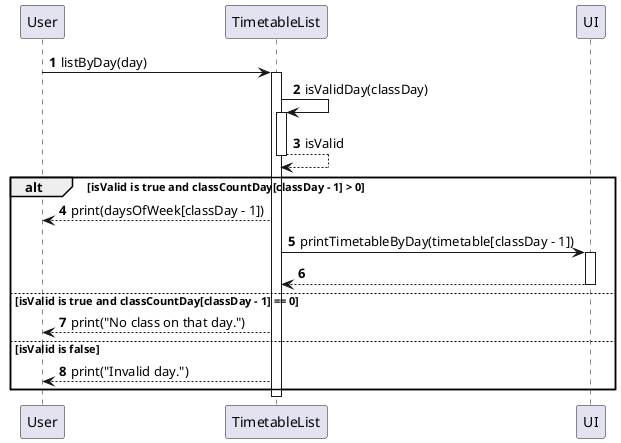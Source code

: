 @startuml
'https://plantuml.com/sequence-diagram

autonumber
participant "User" as user
participant "TimetableList" as timetableList
participant "UI" as ui

user -> timetableList: listByDay(day)
activate timetableList

timetableList -> timetableList: isValidDay(classDay)
activate timetableList
timetableList --> timetableList: isValid
deactivate timetableList

alt isValid is true and classCountDay[classDay - 1] > 0
    timetableList --> user: print(daysOfWeek[classDay - 1])
    timetableList -> ui: printTimetableByDay(timetable[classDay - 1])
    activate ui
    ui --> timetableList
    deactivate ui
else isValid is true and classCountDay[classDay - 1] == 0
    timetableList --> user: print("No class on that day.")
else isValid is false
    timetableList --> user: print("Invalid day.")
end

deactivate timetableList

@enduml